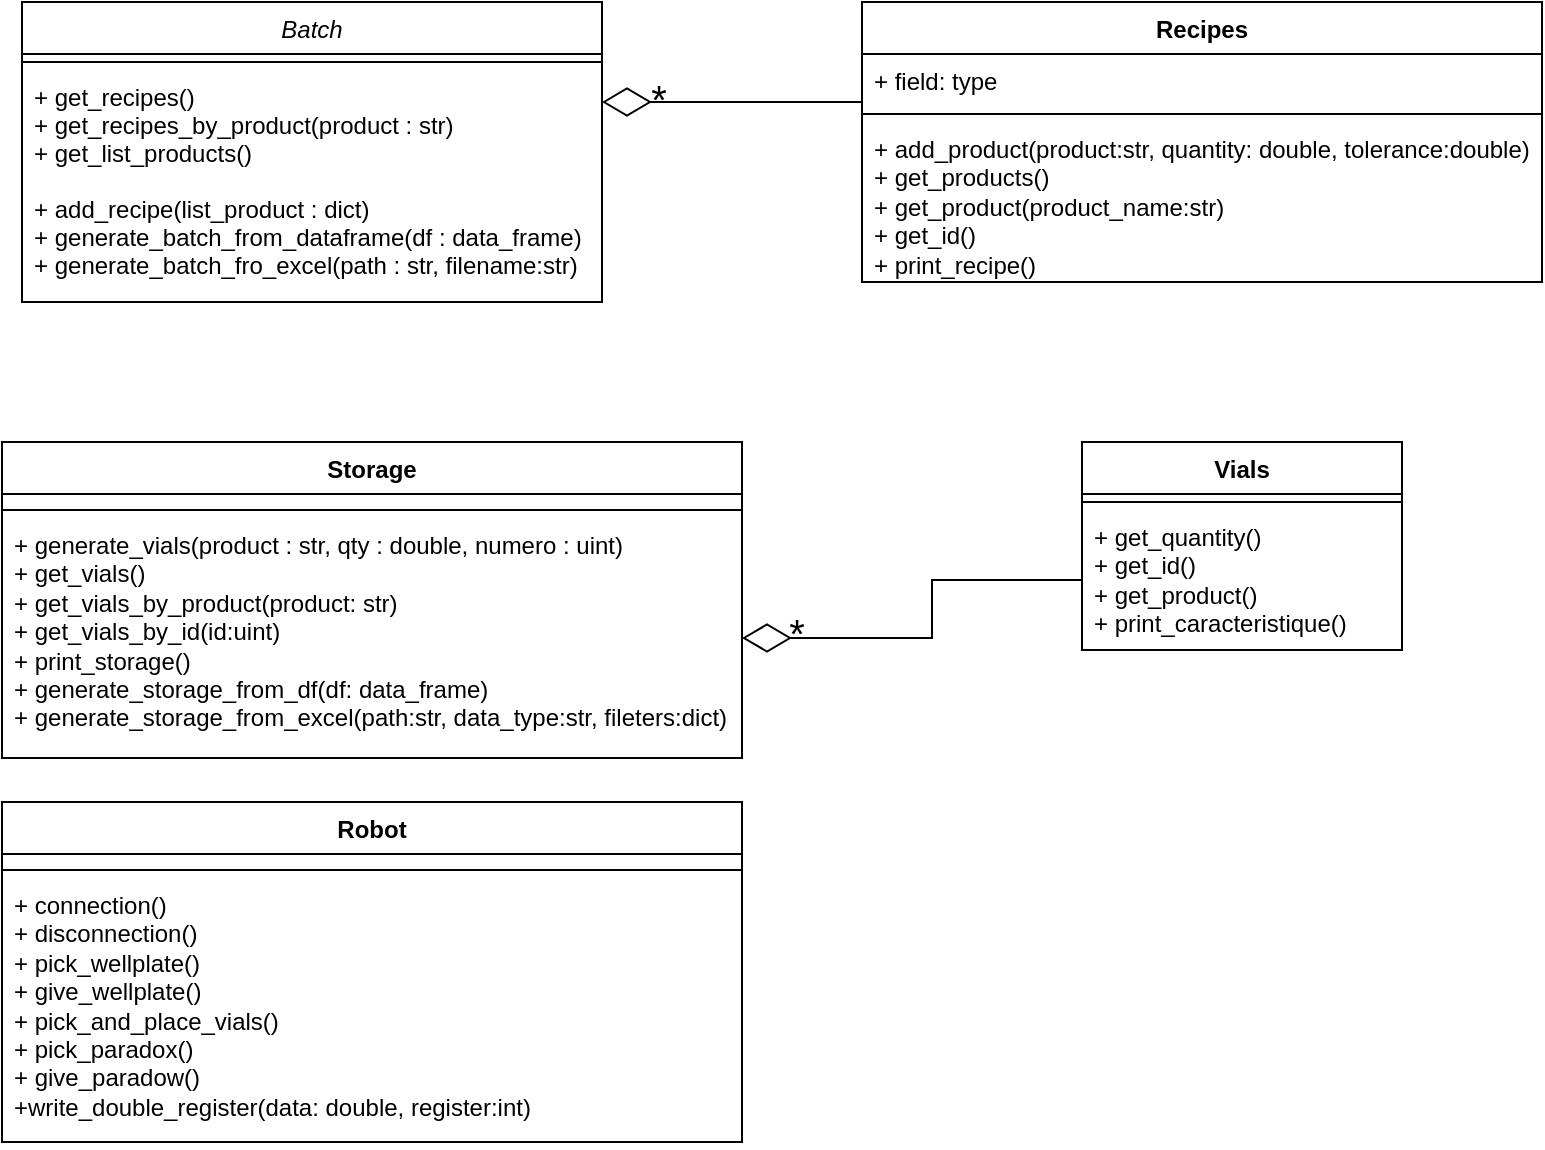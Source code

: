 <mxfile>
    <diagram id="C5RBs43oDa-KdzZeNtuy" name="Page-1">
        <mxGraphModel dx="692" dy="347" grid="1" gridSize="10" guides="1" tooltips="1" connect="1" arrows="1" fold="1" page="1" pageScale="1" pageWidth="827" pageHeight="1169" math="0" shadow="0">
            <root>
                <mxCell id="WIyWlLk6GJQsqaUBKTNV-0"/>
                <mxCell id="WIyWlLk6GJQsqaUBKTNV-1" parent="WIyWlLk6GJQsqaUBKTNV-0"/>
                <mxCell id="zkfFHV4jXpPFQw0GAbJ--0" value="Batch" style="swimlane;fontStyle=2;align=center;verticalAlign=top;childLayout=stackLayout;horizontal=1;startSize=26;horizontalStack=0;resizeParent=1;resizeLast=0;collapsible=1;marginBottom=0;rounded=0;shadow=0;strokeWidth=1;movable=0;resizable=0;rotatable=0;deletable=0;editable=0;locked=1;connectable=0;" parent="WIyWlLk6GJQsqaUBKTNV-1" vertex="1">
                    <mxGeometry x="40" y="40" width="290" height="150" as="geometry">
                        <mxRectangle x="230" y="140" width="160" height="26" as="alternateBounds"/>
                    </mxGeometry>
                </mxCell>
                <mxCell id="zkfFHV4jXpPFQw0GAbJ--4" value="" style="line;html=1;strokeWidth=1;align=left;verticalAlign=middle;spacingTop=-1;spacingLeft=3;spacingRight=3;rotatable=0;labelPosition=right;points=[];portConstraint=eastwest;movable=0;resizable=0;deletable=0;editable=0;locked=1;connectable=0;" parent="zkfFHV4jXpPFQw0GAbJ--0" vertex="1">
                    <mxGeometry y="26" width="290" height="8" as="geometry"/>
                </mxCell>
                <mxCell id="zkfFHV4jXpPFQw0GAbJ--5" value="+ get_recipes() &#10;+ get_recipes_by_product(product : str)&#10;+ get_list_products()&#10;&#10;+ add_recipe(list_product : dict)&#10;+ generate_batch_from_dataframe(df : data_frame)&#10;+ generate_batch_fro_excel(path : str, filename:str)&#10;" style="text;align=left;verticalAlign=top;spacingLeft=4;spacingRight=4;overflow=hidden;rotatable=0;points=[[0,0.5],[1,0.5]];portConstraint=eastwest;movable=0;resizable=0;deletable=0;editable=0;locked=1;connectable=0;" parent="zkfFHV4jXpPFQw0GAbJ--0" vertex="1">
                    <mxGeometry y="34" width="290" height="112" as="geometry"/>
                </mxCell>
                <mxCell id="SiRlIMuFwQ1jJMp997cy-4" value="Recipes" style="swimlane;fontStyle=1;align=center;verticalAlign=top;childLayout=stackLayout;horizontal=1;startSize=26;horizontalStack=0;resizeParent=1;resizeParentMax=0;resizeLast=0;collapsible=1;marginBottom=0;whiteSpace=wrap;html=1;movable=0;resizable=0;rotatable=0;deletable=0;editable=0;locked=1;connectable=0;" parent="WIyWlLk6GJQsqaUBKTNV-1" vertex="1">
                    <mxGeometry x="460" y="40" width="340" height="140" as="geometry"/>
                </mxCell>
                <mxCell id="SiRlIMuFwQ1jJMp997cy-5" value="+ field: type" style="text;strokeColor=none;fillColor=none;align=left;verticalAlign=top;spacingLeft=4;spacingRight=4;overflow=hidden;rotatable=0;points=[[0,0.5],[1,0.5]];portConstraint=eastwest;whiteSpace=wrap;html=1;movable=0;resizable=0;deletable=0;editable=0;locked=1;connectable=0;" parent="SiRlIMuFwQ1jJMp997cy-4" vertex="1">
                    <mxGeometry y="26" width="340" height="26" as="geometry"/>
                </mxCell>
                <mxCell id="SiRlIMuFwQ1jJMp997cy-6" value="" style="line;strokeWidth=1;fillColor=none;align=left;verticalAlign=middle;spacingTop=-1;spacingLeft=3;spacingRight=3;rotatable=0;labelPosition=right;points=[];portConstraint=eastwest;strokeColor=inherit;movable=0;resizable=0;deletable=0;editable=0;locked=1;connectable=0;" parent="SiRlIMuFwQ1jJMp997cy-4" vertex="1">
                    <mxGeometry y="52" width="340" height="8" as="geometry"/>
                </mxCell>
                <mxCell id="SiRlIMuFwQ1jJMp997cy-7" value="&lt;div&gt;+ add_product(product:str, quantity: double, tolerance:double)&lt;/div&gt;&lt;div&gt;+ get_products()&lt;/div&gt;&lt;div&gt;+ get_product(product_name:str)&lt;/div&gt;&lt;div&gt;+ get_id()&lt;/div&gt;&lt;div&gt;+ print_recipe()&lt;/div&gt;" style="text;strokeColor=none;fillColor=none;align=left;verticalAlign=top;spacingLeft=4;spacingRight=4;overflow=hidden;rotatable=0;points=[[0,0.5],[1,0.5]];portConstraint=eastwest;whiteSpace=wrap;html=1;movable=0;resizable=0;deletable=0;editable=0;locked=1;connectable=0;" parent="SiRlIMuFwQ1jJMp997cy-4" vertex="1">
                    <mxGeometry y="60" width="340" height="80" as="geometry"/>
                </mxCell>
                <mxCell id="SiRlIMuFwQ1jJMp997cy-14" value="Storage" style="swimlane;fontStyle=1;align=center;verticalAlign=top;childLayout=stackLayout;horizontal=1;startSize=26;horizontalStack=0;resizeParent=1;resizeParentMax=0;resizeLast=0;collapsible=1;marginBottom=0;whiteSpace=wrap;html=1;" parent="WIyWlLk6GJQsqaUBKTNV-1" vertex="1">
                    <mxGeometry x="30" y="260" width="370" height="158" as="geometry"/>
                </mxCell>
                <mxCell id="SiRlIMuFwQ1jJMp997cy-15" value="&lt;div&gt;&lt;br&gt;&lt;/div&gt;" style="text;strokeColor=none;fillColor=none;align=left;verticalAlign=top;spacingLeft=4;spacingRight=4;overflow=hidden;rotatable=0;points=[[0,0.5],[1,0.5]];portConstraint=eastwest;whiteSpace=wrap;html=1;" parent="SiRlIMuFwQ1jJMp997cy-14" vertex="1">
                    <mxGeometry y="26" width="370" height="4" as="geometry"/>
                </mxCell>
                <mxCell id="SiRlIMuFwQ1jJMp997cy-16" value="" style="line;strokeWidth=1;fillColor=none;align=left;verticalAlign=middle;spacingTop=-1;spacingLeft=3;spacingRight=3;rotatable=0;labelPosition=right;points=[];portConstraint=eastwest;strokeColor=inherit;" parent="SiRlIMuFwQ1jJMp997cy-14" vertex="1">
                    <mxGeometry y="30" width="370" height="8" as="geometry"/>
                </mxCell>
                <mxCell id="SiRlIMuFwQ1jJMp997cy-17" value="&lt;div&gt;+ generate_vials(product : str, qty : double, numero : uint)&lt;/div&gt;&lt;div&gt;+ get_vials()&lt;/div&gt;&lt;div&gt;+ get_vials_by_product(product: str)&lt;/div&gt;&lt;div&gt;+ get_vials_by_id(id:uint)&lt;/div&gt;&lt;div&gt;+ print_storage()&lt;/div&gt;&lt;div&gt;+ generate_storage_from_df(df: data_frame)&lt;/div&gt;&lt;div&gt;+ generate_storage_from_excel(path:str, data_type:str, fileters:dict)&lt;/div&gt;" style="text;strokeColor=none;fillColor=none;align=left;verticalAlign=top;spacingLeft=4;spacingRight=4;overflow=hidden;rotatable=0;points=[[0,0.5],[1,0.5]];portConstraint=eastwest;whiteSpace=wrap;html=1;" parent="SiRlIMuFwQ1jJMp997cy-14" vertex="1">
                    <mxGeometry y="38" width="370" height="120" as="geometry"/>
                </mxCell>
                <mxCell id="SiRlIMuFwQ1jJMp997cy-22" value="&lt;div&gt;Vials&lt;/div&gt;" style="swimlane;fontStyle=1;align=center;verticalAlign=top;childLayout=stackLayout;horizontal=1;startSize=26;horizontalStack=0;resizeParent=1;resizeParentMax=0;resizeLast=0;collapsible=1;marginBottom=0;whiteSpace=wrap;html=1;" parent="WIyWlLk6GJQsqaUBKTNV-1" vertex="1">
                    <mxGeometry x="570" y="260" width="160" height="104" as="geometry"/>
                </mxCell>
                <mxCell id="SiRlIMuFwQ1jJMp997cy-24" value="" style="line;strokeWidth=1;fillColor=none;align=left;verticalAlign=middle;spacingTop=-1;spacingLeft=3;spacingRight=3;rotatable=0;labelPosition=right;points=[];portConstraint=eastwest;strokeColor=inherit;" parent="SiRlIMuFwQ1jJMp997cy-22" vertex="1">
                    <mxGeometry y="26" width="160" height="8" as="geometry"/>
                </mxCell>
                <mxCell id="SiRlIMuFwQ1jJMp997cy-25" value="&lt;div&gt;+ get_quantity()&lt;/div&gt;&lt;div&gt;+ get_id()&lt;/div&gt;&lt;div&gt;+ get_product()&lt;/div&gt;&lt;div&gt;+ print_caracteristique()&lt;/div&gt;" style="text;strokeColor=none;fillColor=none;align=left;verticalAlign=top;spacingLeft=4;spacingRight=4;overflow=hidden;rotatable=0;points=[[0,0.5],[1,0.5]];portConstraint=eastwest;whiteSpace=wrap;html=1;" parent="SiRlIMuFwQ1jJMp997cy-22" vertex="1">
                    <mxGeometry y="34" width="160" height="70" as="geometry"/>
                </mxCell>
                <mxCell id="SiRlIMuFwQ1jJMp997cy-9" style="edgeStyle=orthogonalEdgeStyle;rounded=0;orthogonalLoop=1;jettySize=auto;html=1;endArrow=diamondThin;endFill=0;startSize=14;endSize=22;movable=0;resizable=0;rotatable=0;deletable=0;editable=0;locked=1;connectable=0;" parent="WIyWlLk6GJQsqaUBKTNV-1" edge="1">
                    <mxGeometry relative="1" as="geometry">
                        <mxPoint x="460" y="89.998" as="sourcePoint"/>
                        <mxPoint x="330" y="90" as="targetPoint"/>
                    </mxGeometry>
                </mxCell>
                <mxCell id="SiRlIMuFwQ1jJMp997cy-27" value="&lt;div&gt;*&lt;/div&gt;" style="edgeLabel;html=1;align=center;verticalAlign=middle;resizable=0;points=[];fontSize=20;spacing=2;labelBackgroundColor=none;movable=0;rotatable=0;deletable=0;editable=0;locked=1;connectable=0;" parent="SiRlIMuFwQ1jJMp997cy-9" vertex="1" connectable="0">
                    <mxGeometry x="0.354" y="-4" relative="1" as="geometry">
                        <mxPoint x="-14" y="2" as="offset"/>
                    </mxGeometry>
                </mxCell>
                <mxCell id="SiRlIMuFwQ1jJMp997cy-30" style="edgeStyle=orthogonalEdgeStyle;rounded=0;orthogonalLoop=1;jettySize=auto;html=1;exitX=0;exitY=0.5;exitDx=0;exitDy=0;entryX=1;entryY=0.5;entryDx=0;entryDy=0;endSize=22;endArrow=diamondThin;endFill=0;" parent="WIyWlLk6GJQsqaUBKTNV-1" source="SiRlIMuFwQ1jJMp997cy-25" target="SiRlIMuFwQ1jJMp997cy-17" edge="1">
                    <mxGeometry relative="1" as="geometry"/>
                </mxCell>
                <mxCell id="SiRlIMuFwQ1jJMp997cy-31" value="*" style="edgeLabel;html=1;align=center;verticalAlign=middle;resizable=0;points=[];labelBackgroundColor=none;fontSize=20;" parent="SiRlIMuFwQ1jJMp997cy-30" vertex="1" connectable="0">
                    <mxGeometry relative="1" as="geometry">
                        <mxPoint x="-68" y="1" as="offset"/>
                    </mxGeometry>
                </mxCell>
                <mxCell id="0" value="Robot" style="swimlane;fontStyle=1;align=center;verticalAlign=top;childLayout=stackLayout;horizontal=1;startSize=26;horizontalStack=0;resizeParent=1;resizeParentMax=0;resizeLast=0;collapsible=1;marginBottom=0;whiteSpace=wrap;html=1;" vertex="1" parent="WIyWlLk6GJQsqaUBKTNV-1">
                    <mxGeometry x="30" y="440" width="370" height="170" as="geometry"/>
                </mxCell>
                <mxCell id="1" value="&lt;div&gt;&lt;br&gt;&lt;/div&gt;" style="text;strokeColor=none;fillColor=none;align=left;verticalAlign=top;spacingLeft=4;spacingRight=4;overflow=hidden;rotatable=0;points=[[0,0.5],[1,0.5]];portConstraint=eastwest;whiteSpace=wrap;html=1;" vertex="1" parent="0">
                    <mxGeometry y="26" width="370" height="4" as="geometry"/>
                </mxCell>
                <mxCell id="2" value="" style="line;strokeWidth=1;fillColor=none;align=left;verticalAlign=middle;spacingTop=-1;spacingLeft=3;spacingRight=3;rotatable=0;labelPosition=right;points=[];portConstraint=eastwest;strokeColor=inherit;" vertex="1" parent="0">
                    <mxGeometry y="30" width="370" height="8" as="geometry"/>
                </mxCell>
                <mxCell id="3" value="&lt;div&gt;+ connection()&lt;/div&gt;&lt;div&gt;+ disconnection()&lt;/div&gt;&lt;div&gt;+ pick_wellplate()&lt;/div&gt;&lt;div&gt;+ give_wellplate()&lt;/div&gt;&lt;div&gt;+ pick_and_place_vials()&lt;/div&gt;&lt;div&gt;+ pick_paradox()&lt;/div&gt;&lt;div&gt;+ give_paradow()&lt;/div&gt;&lt;div&gt;+write_double_register(data: double, register:int)&amp;nbsp;&lt;/div&gt;" style="text;strokeColor=none;fillColor=none;align=left;verticalAlign=top;spacingLeft=4;spacingRight=4;overflow=hidden;rotatable=0;points=[[0,0.5],[1,0.5]];portConstraint=eastwest;whiteSpace=wrap;html=1;" vertex="1" parent="0">
                    <mxGeometry y="38" width="370" height="132" as="geometry"/>
                </mxCell>
            </root>
        </mxGraphModel>
    </diagram>
</mxfile>